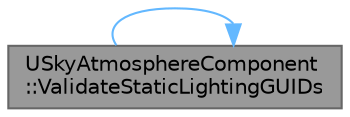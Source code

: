 digraph "USkyAtmosphereComponent::ValidateStaticLightingGUIDs"
{
 // INTERACTIVE_SVG=YES
 // LATEX_PDF_SIZE
  bgcolor="transparent";
  edge [fontname=Helvetica,fontsize=10,labelfontname=Helvetica,labelfontsize=10];
  node [fontname=Helvetica,fontsize=10,shape=box,height=0.2,width=0.4];
  rankdir="LR";
  Node1 [id="Node000001",label="USkyAtmosphereComponent\l::ValidateStaticLightingGUIDs",height=0.2,width=0.4,color="gray40", fillcolor="grey60", style="filled", fontcolor="black",tooltip="Validate static lighting GUIDs and update as appropriate."];
  Node1 -> Node1 [id="edge1_Node000001_Node000001",color="steelblue1",style="solid",tooltip=" "];
}
